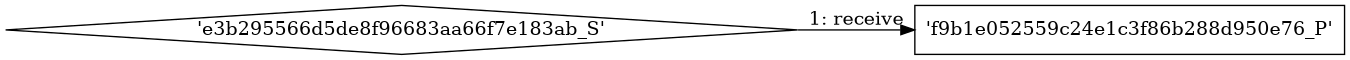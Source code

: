digraph "D:\Learning\Paper\apt\基于CTI的攻击预警\Dataset\攻击图\ASGfromALLCTI\4 tried-and-true prevention strategies for enterprise-level security.dot" {
rankdir="LR"
size="9"
fixedsize="false"
splines="true"
nodesep=0.3
ranksep=0
fontsize=10
overlap="scalexy"
engine= "neato"
	"'f9b1e052559c24e1c3f86b288d950e76_P'" [node_type=Process shape=box]
	"'e3b295566d5de8f96683aa66f7e183ab_S'" [node_type=Socket shape=diamond]
	"'e3b295566d5de8f96683aa66f7e183ab_S'" -> "'f9b1e052559c24e1c3f86b288d950e76_P'" [label="1: receive"]
}

